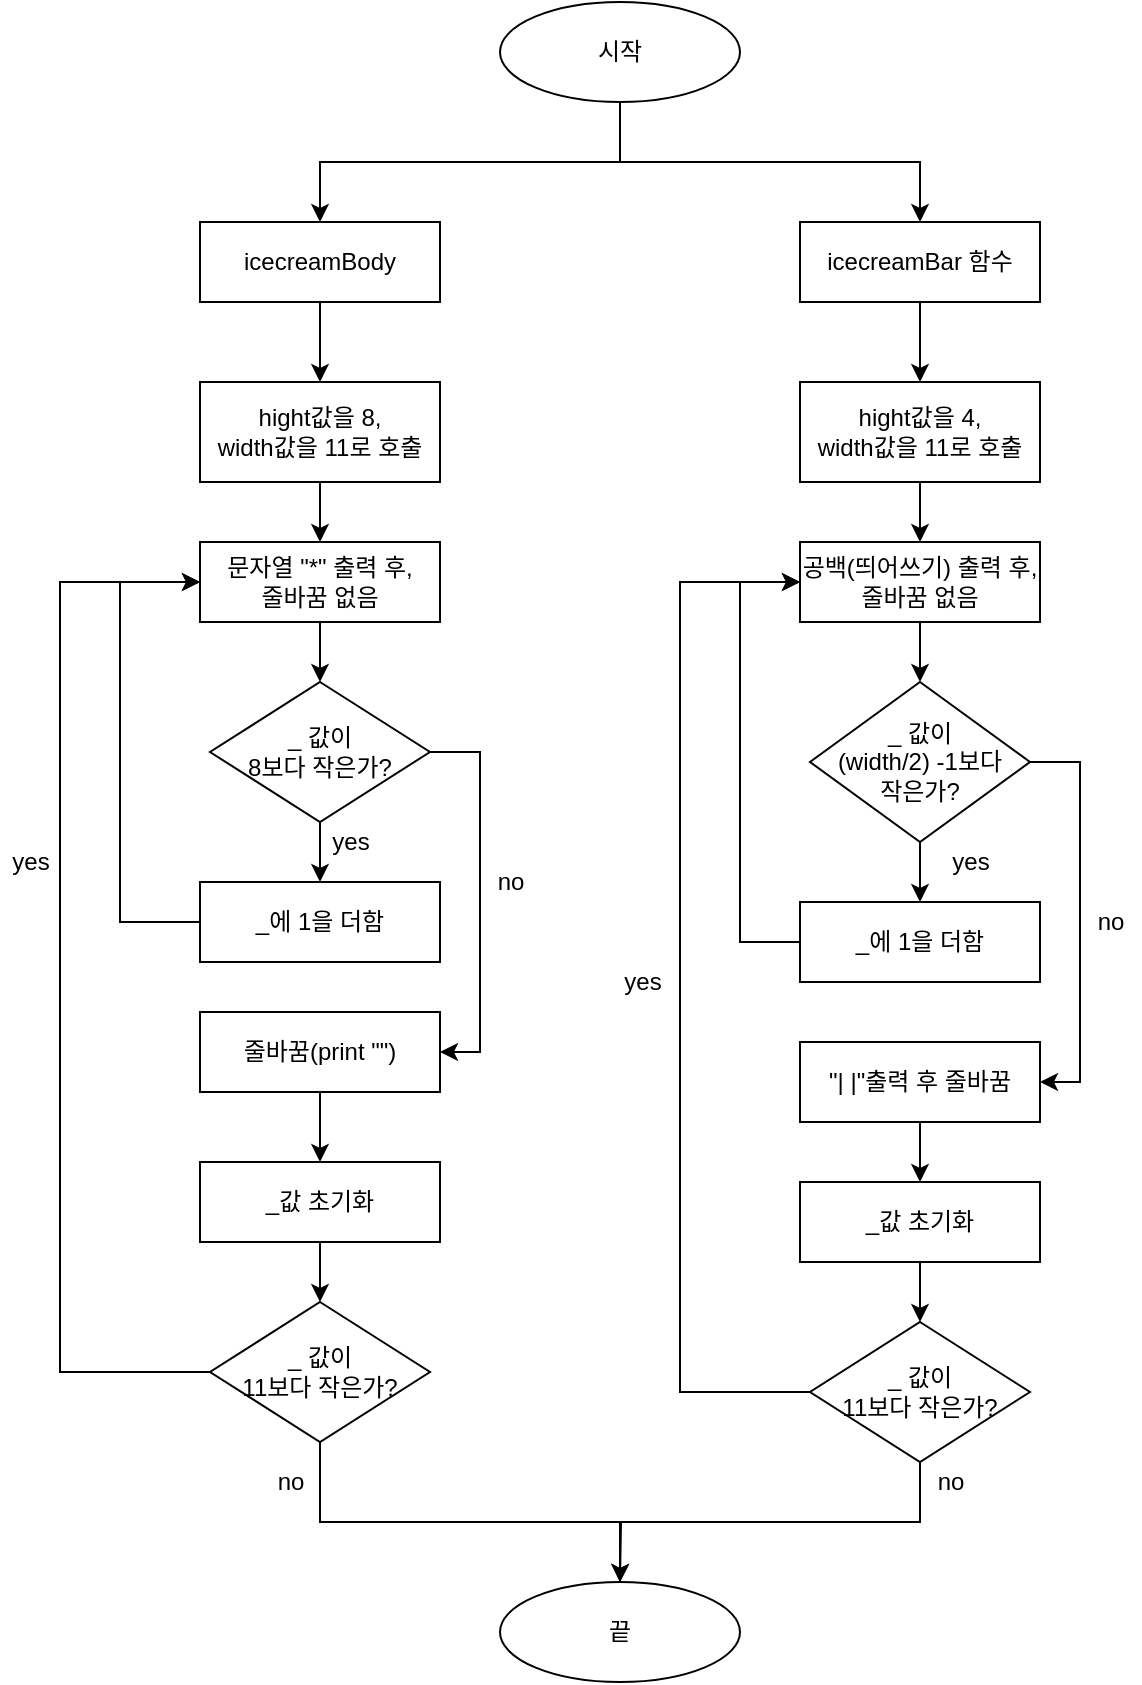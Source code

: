 <mxfile version="17.4.5" type="github">
  <diagram id="C5RBs43oDa-KdzZeNtuy" name="Page-1">
    <mxGraphModel dx="848" dy="687" grid="1" gridSize="10" guides="1" tooltips="1" connect="1" arrows="1" fold="1" page="1" pageScale="1" pageWidth="827" pageHeight="1169" math="0" shadow="0">
      <root>
        <mxCell id="WIyWlLk6GJQsqaUBKTNV-0" />
        <mxCell id="WIyWlLk6GJQsqaUBKTNV-1" parent="WIyWlLk6GJQsqaUBKTNV-0" />
        <mxCell id="QDgANllMK5spxsEK0VO_-13" style="edgeStyle=orthogonalEdgeStyle;rounded=0;orthogonalLoop=1;jettySize=auto;html=1;exitX=0.5;exitY=1;exitDx=0;exitDy=0;entryX=0.5;entryY=0;entryDx=0;entryDy=0;" edge="1" parent="WIyWlLk6GJQsqaUBKTNV-1" source="WIyWlLk6GJQsqaUBKTNV-3" target="QDgANllMK5spxsEK0VO_-10">
          <mxGeometry relative="1" as="geometry" />
        </mxCell>
        <mxCell id="WIyWlLk6GJQsqaUBKTNV-3" value="hight값을 8,&lt;br&gt;width값을 11로 호출" style="rounded=1;whiteSpace=wrap;html=1;fontSize=12;glass=0;strokeWidth=1;shadow=0;arcSize=0;" parent="WIyWlLk6GJQsqaUBKTNV-1" vertex="1">
          <mxGeometry x="150" y="270" width="120" height="50" as="geometry" />
        </mxCell>
        <mxCell id="QDgANllMK5spxsEK0VO_-4" value="" style="edgeStyle=orthogonalEdgeStyle;rounded=0;orthogonalLoop=1;jettySize=auto;html=1;" edge="1" parent="WIyWlLk6GJQsqaUBKTNV-1" source="QDgANllMK5spxsEK0VO_-0" target="QDgANllMK5spxsEK0VO_-3">
          <mxGeometry relative="1" as="geometry">
            <Array as="points">
              <mxPoint x="360" y="160" />
              <mxPoint x="210" y="160" />
            </Array>
          </mxGeometry>
        </mxCell>
        <mxCell id="QDgANllMK5spxsEK0VO_-0" value="시작" style="ellipse;whiteSpace=wrap;html=1;" vertex="1" parent="WIyWlLk6GJQsqaUBKTNV-1">
          <mxGeometry x="300" y="80" width="120" height="50" as="geometry" />
        </mxCell>
        <mxCell id="QDgANllMK5spxsEK0VO_-7" style="edgeStyle=orthogonalEdgeStyle;rounded=0;orthogonalLoop=1;jettySize=auto;html=1;exitX=0.5;exitY=1;exitDx=0;exitDy=0;entryX=0.5;entryY=0;entryDx=0;entryDy=0;" edge="1" parent="WIyWlLk6GJQsqaUBKTNV-1" source="QDgANllMK5spxsEK0VO_-1" target="WIyWlLk6GJQsqaUBKTNV-3">
          <mxGeometry relative="1" as="geometry" />
        </mxCell>
        <mxCell id="QDgANllMK5spxsEK0VO_-1" value="icecreamBody" style="rounded=1;whiteSpace=wrap;html=1;fontSize=12;glass=0;strokeWidth=1;shadow=0;arcSize=0;" vertex="1" parent="WIyWlLk6GJQsqaUBKTNV-1">
          <mxGeometry x="150" y="190" width="120" height="40" as="geometry" />
        </mxCell>
        <mxCell id="QDgANllMK5spxsEK0VO_-5" style="edgeStyle=orthogonalEdgeStyle;rounded=0;orthogonalLoop=1;jettySize=auto;html=1;exitX=0.5;exitY=1;exitDx=0;exitDy=0;entryX=0.5;entryY=0;entryDx=0;entryDy=0;" edge="1" parent="WIyWlLk6GJQsqaUBKTNV-1" source="QDgANllMK5spxsEK0VO_-0" target="QDgANllMK5spxsEK0VO_-2">
          <mxGeometry relative="1" as="geometry">
            <mxPoint x="530" y="80" as="targetPoint" />
            <Array as="points">
              <mxPoint x="360" y="160" />
              <mxPoint x="510" y="160" />
            </Array>
          </mxGeometry>
        </mxCell>
        <mxCell id="QDgANllMK5spxsEK0VO_-9" style="edgeStyle=orthogonalEdgeStyle;rounded=0;orthogonalLoop=1;jettySize=auto;html=1;exitX=0.5;exitY=1;exitDx=0;exitDy=0;entryX=0.5;entryY=0;entryDx=0;entryDy=0;" edge="1" parent="WIyWlLk6GJQsqaUBKTNV-1" source="QDgANllMK5spxsEK0VO_-2">
          <mxGeometry relative="1" as="geometry">
            <mxPoint x="510" y="270" as="targetPoint" />
          </mxGeometry>
        </mxCell>
        <mxCell id="QDgANllMK5spxsEK0VO_-2" value="icecreamBar 함수" style="rounded=1;whiteSpace=wrap;html=1;fontSize=12;glass=0;strokeWidth=1;shadow=0;arcSize=0;" vertex="1" parent="WIyWlLk6GJQsqaUBKTNV-1">
          <mxGeometry x="450" y="190" width="120" height="40" as="geometry" />
        </mxCell>
        <mxCell id="QDgANllMK5spxsEK0VO_-3" value="" style="shape=waypoint;sketch=0;size=6;pointerEvents=1;points=[];fillColor=default;resizable=0;rotatable=0;perimeter=centerPerimeter;snapToPoint=1;strokeColor=none;" vertex="1" parent="WIyWlLk6GJQsqaUBKTNV-1">
          <mxGeometry x="190" y="170" width="40" height="40" as="geometry" />
        </mxCell>
        <mxCell id="QDgANllMK5spxsEK0VO_-14" style="edgeStyle=orthogonalEdgeStyle;rounded=0;orthogonalLoop=1;jettySize=auto;html=1;exitX=0.5;exitY=1;exitDx=0;exitDy=0;entryX=0.5;entryY=0;entryDx=0;entryDy=0;" edge="1" parent="WIyWlLk6GJQsqaUBKTNV-1" source="QDgANllMK5spxsEK0VO_-10" target="QDgANllMK5spxsEK0VO_-12">
          <mxGeometry relative="1" as="geometry" />
        </mxCell>
        <mxCell id="QDgANllMK5spxsEK0VO_-10" value="문자열 &quot;*&quot; 출력 후,&lt;br&gt;줄바꿈 없음" style="rounded=1;whiteSpace=wrap;html=1;fontSize=12;glass=0;strokeWidth=1;shadow=0;arcSize=0;" vertex="1" parent="WIyWlLk6GJQsqaUBKTNV-1">
          <mxGeometry x="150" y="350" width="120" height="40" as="geometry" />
        </mxCell>
        <mxCell id="QDgANllMK5spxsEK0VO_-39" style="edgeStyle=orthogonalEdgeStyle;rounded=0;orthogonalLoop=1;jettySize=auto;html=1;exitX=0.5;exitY=1;exitDx=0;exitDy=0;entryX=0.5;entryY=0;entryDx=0;entryDy=0;" edge="1" parent="WIyWlLk6GJQsqaUBKTNV-1" source="QDgANllMK5spxsEK0VO_-11" target="QDgANllMK5spxsEK0VO_-38">
          <mxGeometry relative="1" as="geometry" />
        </mxCell>
        <mxCell id="QDgANllMK5spxsEK0VO_-11" value="hight값을 4,&lt;br&gt;width값을 11로 호출" style="rounded=1;whiteSpace=wrap;html=1;fontSize=12;glass=0;strokeWidth=1;shadow=0;arcSize=0;" vertex="1" parent="WIyWlLk6GJQsqaUBKTNV-1">
          <mxGeometry x="450" y="270" width="120" height="50" as="geometry" />
        </mxCell>
        <mxCell id="QDgANllMK5spxsEK0VO_-16" style="edgeStyle=orthogonalEdgeStyle;rounded=0;orthogonalLoop=1;jettySize=auto;html=1;exitX=0;exitY=0.5;exitDx=0;exitDy=0;entryX=0;entryY=0.5;entryDx=0;entryDy=0;" edge="1" parent="WIyWlLk6GJQsqaUBKTNV-1" source="QDgANllMK5spxsEK0VO_-27" target="QDgANllMK5spxsEK0VO_-10">
          <mxGeometry relative="1" as="geometry">
            <Array as="points">
              <mxPoint x="110" y="540" />
              <mxPoint x="110" y="370" />
            </Array>
          </mxGeometry>
        </mxCell>
        <mxCell id="QDgANllMK5spxsEK0VO_-31" style="edgeStyle=orthogonalEdgeStyle;rounded=0;orthogonalLoop=1;jettySize=auto;html=1;exitX=0.5;exitY=1;exitDx=0;exitDy=0;entryX=0.5;entryY=0;entryDx=0;entryDy=0;" edge="1" parent="WIyWlLk6GJQsqaUBKTNV-1" source="QDgANllMK5spxsEK0VO_-12" target="QDgANllMK5spxsEK0VO_-27">
          <mxGeometry relative="1" as="geometry" />
        </mxCell>
        <mxCell id="QDgANllMK5spxsEK0VO_-34" style="edgeStyle=orthogonalEdgeStyle;rounded=0;orthogonalLoop=1;jettySize=auto;html=1;exitX=1;exitY=0.5;exitDx=0;exitDy=0;entryX=1;entryY=0.5;entryDx=0;entryDy=0;" edge="1" parent="WIyWlLk6GJQsqaUBKTNV-1" source="QDgANllMK5spxsEK0VO_-12" target="QDgANllMK5spxsEK0VO_-22">
          <mxGeometry relative="1" as="geometry" />
        </mxCell>
        <mxCell id="QDgANllMK5spxsEK0VO_-12" value="_ 값이 &lt;br&gt;8보다 작은가?" style="rhombus;whiteSpace=wrap;html=1;strokeColor=default;fillColor=default;" vertex="1" parent="WIyWlLk6GJQsqaUBKTNV-1">
          <mxGeometry x="155" y="420" width="110" height="70" as="geometry" />
        </mxCell>
        <mxCell id="QDgANllMK5spxsEK0VO_-20" style="edgeStyle=orthogonalEdgeStyle;rounded=0;orthogonalLoop=1;jettySize=auto;html=1;entryX=0;entryY=0.5;entryDx=0;entryDy=0;exitX=0;exitY=0.5;exitDx=0;exitDy=0;" edge="1" parent="WIyWlLk6GJQsqaUBKTNV-1" source="QDgANllMK5spxsEK0VO_-15" target="QDgANllMK5spxsEK0VO_-10">
          <mxGeometry relative="1" as="geometry">
            <mxPoint x="120" y="350" as="targetPoint" />
            <Array as="points">
              <mxPoint x="80" y="765" />
              <mxPoint x="80" y="370" />
            </Array>
          </mxGeometry>
        </mxCell>
        <mxCell id="QDgANllMK5spxsEK0VO_-59" style="edgeStyle=orthogonalEdgeStyle;rounded=0;orthogonalLoop=1;jettySize=auto;html=1;" edge="1" parent="WIyWlLk6GJQsqaUBKTNV-1" source="QDgANllMK5spxsEK0VO_-15" target="QDgANllMK5spxsEK0VO_-57">
          <mxGeometry relative="1" as="geometry">
            <Array as="points">
              <mxPoint x="210" y="840" />
              <mxPoint x="360" y="840" />
            </Array>
          </mxGeometry>
        </mxCell>
        <mxCell id="QDgANllMK5spxsEK0VO_-15" value="_ 값이 &lt;br&gt;11보다 작은가?" style="rhombus;whiteSpace=wrap;html=1;strokeColor=default;fillColor=default;" vertex="1" parent="WIyWlLk6GJQsqaUBKTNV-1">
          <mxGeometry x="155" y="730" width="110" height="70" as="geometry" />
        </mxCell>
        <mxCell id="QDgANllMK5spxsEK0VO_-17" value="yes" style="text;html=1;align=center;verticalAlign=middle;resizable=0;points=[];autosize=1;strokeColor=none;fillColor=none;" vertex="1" parent="WIyWlLk6GJQsqaUBKTNV-1">
          <mxGeometry x="210" y="490" width="30" height="20" as="geometry" />
        </mxCell>
        <mxCell id="QDgANllMK5spxsEK0VO_-19" value="no" style="text;html=1;align=center;verticalAlign=middle;resizable=0;points=[];autosize=1;strokeColor=none;fillColor=none;" vertex="1" parent="WIyWlLk6GJQsqaUBKTNV-1">
          <mxGeometry x="290" y="510" width="30" height="20" as="geometry" />
        </mxCell>
        <mxCell id="QDgANllMK5spxsEK0VO_-24" style="edgeStyle=orthogonalEdgeStyle;rounded=0;orthogonalLoop=1;jettySize=auto;html=1;exitX=0.5;exitY=1;exitDx=0;exitDy=0;entryX=0.5;entryY=0;entryDx=0;entryDy=0;" edge="1" parent="WIyWlLk6GJQsqaUBKTNV-1" source="QDgANllMK5spxsEK0VO_-22" target="QDgANllMK5spxsEK0VO_-35">
          <mxGeometry relative="1" as="geometry">
            <mxPoint x="210" y="650" as="targetPoint" />
          </mxGeometry>
        </mxCell>
        <mxCell id="QDgANllMK5spxsEK0VO_-22" value="줄바꿈(print &quot;&quot;)" style="rounded=1;whiteSpace=wrap;html=1;fontSize=12;glass=0;strokeWidth=1;shadow=0;arcSize=0;" vertex="1" parent="WIyWlLk6GJQsqaUBKTNV-1">
          <mxGeometry x="150" y="585" width="120" height="40" as="geometry" />
        </mxCell>
        <mxCell id="QDgANllMK5spxsEK0VO_-25" value="yes" style="text;html=1;align=center;verticalAlign=middle;resizable=0;points=[];autosize=1;strokeColor=none;fillColor=none;" vertex="1" parent="WIyWlLk6GJQsqaUBKTNV-1">
          <mxGeometry x="50" y="500" width="30" height="20" as="geometry" />
        </mxCell>
        <mxCell id="QDgANllMK5spxsEK0VO_-27" value="_에 1을 더함" style="rounded=1;whiteSpace=wrap;html=1;fontSize=12;glass=0;strokeWidth=1;shadow=0;arcSize=0;" vertex="1" parent="WIyWlLk6GJQsqaUBKTNV-1">
          <mxGeometry x="150" y="520" width="120" height="40" as="geometry" />
        </mxCell>
        <mxCell id="QDgANllMK5spxsEK0VO_-37" style="edgeStyle=orthogonalEdgeStyle;rounded=0;orthogonalLoop=1;jettySize=auto;html=1;entryX=0.5;entryY=0;entryDx=0;entryDy=0;" edge="1" parent="WIyWlLk6GJQsqaUBKTNV-1" source="QDgANllMK5spxsEK0VO_-35" target="QDgANllMK5spxsEK0VO_-15">
          <mxGeometry relative="1" as="geometry" />
        </mxCell>
        <mxCell id="QDgANllMK5spxsEK0VO_-35" value="_값 초기화" style="rounded=1;whiteSpace=wrap;html=1;fontSize=12;glass=0;strokeWidth=1;shadow=0;arcSize=0;" vertex="1" parent="WIyWlLk6GJQsqaUBKTNV-1">
          <mxGeometry x="150" y="660" width="120" height="40" as="geometry" />
        </mxCell>
        <mxCell id="QDgANllMK5spxsEK0VO_-41" style="edgeStyle=orthogonalEdgeStyle;rounded=0;orthogonalLoop=1;jettySize=auto;html=1;entryX=0.5;entryY=0;entryDx=0;entryDy=0;" edge="1" parent="WIyWlLk6GJQsqaUBKTNV-1" source="QDgANllMK5spxsEK0VO_-38" target="QDgANllMK5spxsEK0VO_-40">
          <mxGeometry relative="1" as="geometry" />
        </mxCell>
        <mxCell id="QDgANllMK5spxsEK0VO_-38" value="공백(띄어쓰기) 출력 후,&lt;br&gt;줄바꿈 없음" style="rounded=1;whiteSpace=wrap;html=1;fontSize=12;glass=0;strokeWidth=1;shadow=0;arcSize=0;" vertex="1" parent="WIyWlLk6GJQsqaUBKTNV-1">
          <mxGeometry x="450" y="350" width="120" height="40" as="geometry" />
        </mxCell>
        <mxCell id="QDgANllMK5spxsEK0VO_-43" style="edgeStyle=orthogonalEdgeStyle;rounded=0;orthogonalLoop=1;jettySize=auto;html=1;entryX=0.5;entryY=0;entryDx=0;entryDy=0;" edge="1" parent="WIyWlLk6GJQsqaUBKTNV-1" source="QDgANllMK5spxsEK0VO_-40" target="QDgANllMK5spxsEK0VO_-42">
          <mxGeometry relative="1" as="geometry" />
        </mxCell>
        <mxCell id="QDgANllMK5spxsEK0VO_-47" style="edgeStyle=orthogonalEdgeStyle;rounded=0;orthogonalLoop=1;jettySize=auto;html=1;entryX=1;entryY=0.5;entryDx=0;entryDy=0;" edge="1" parent="WIyWlLk6GJQsqaUBKTNV-1" source="QDgANllMK5spxsEK0VO_-40" target="QDgANllMK5spxsEK0VO_-46">
          <mxGeometry relative="1" as="geometry">
            <Array as="points">
              <mxPoint x="590" y="460" />
              <mxPoint x="590" y="620" />
            </Array>
          </mxGeometry>
        </mxCell>
        <mxCell id="QDgANllMK5spxsEK0VO_-40" value="_ 값이 &lt;br&gt;(width/2) -1보다 &lt;br&gt;작은가?" style="rhombus;whiteSpace=wrap;html=1;strokeColor=default;fillColor=default;" vertex="1" parent="WIyWlLk6GJQsqaUBKTNV-1">
          <mxGeometry x="455" y="420" width="110" height="80" as="geometry" />
        </mxCell>
        <mxCell id="QDgANllMK5spxsEK0VO_-45" style="edgeStyle=orthogonalEdgeStyle;rounded=0;orthogonalLoop=1;jettySize=auto;html=1;entryX=0;entryY=0.5;entryDx=0;entryDy=0;" edge="1" parent="WIyWlLk6GJQsqaUBKTNV-1" source="QDgANllMK5spxsEK0VO_-42" target="QDgANllMK5spxsEK0VO_-38">
          <mxGeometry relative="1" as="geometry">
            <Array as="points">
              <mxPoint x="420" y="550" />
              <mxPoint x="420" y="370" />
            </Array>
          </mxGeometry>
        </mxCell>
        <mxCell id="QDgANllMK5spxsEK0VO_-42" value="_에 1을 더함" style="rounded=1;whiteSpace=wrap;html=1;fontSize=12;glass=0;strokeWidth=1;shadow=0;arcSize=0;" vertex="1" parent="WIyWlLk6GJQsqaUBKTNV-1">
          <mxGeometry x="450" y="530" width="120" height="40" as="geometry" />
        </mxCell>
        <mxCell id="QDgANllMK5spxsEK0VO_-44" value="yes" style="text;html=1;align=center;verticalAlign=middle;resizable=0;points=[];autosize=1;strokeColor=none;fillColor=none;" vertex="1" parent="WIyWlLk6GJQsqaUBKTNV-1">
          <mxGeometry x="520" y="500" width="30" height="20" as="geometry" />
        </mxCell>
        <mxCell id="QDgANllMK5spxsEK0VO_-50" style="edgeStyle=orthogonalEdgeStyle;rounded=0;orthogonalLoop=1;jettySize=auto;html=1;entryX=0.5;entryY=0;entryDx=0;entryDy=0;" edge="1" parent="WIyWlLk6GJQsqaUBKTNV-1" source="QDgANllMK5spxsEK0VO_-46" target="QDgANllMK5spxsEK0VO_-49">
          <mxGeometry relative="1" as="geometry" />
        </mxCell>
        <mxCell id="QDgANllMK5spxsEK0VO_-46" value="&quot;| |&quot;출력 후 줄바꿈" style="rounded=1;whiteSpace=wrap;html=1;fontSize=12;glass=0;strokeWidth=1;shadow=0;arcSize=0;" vertex="1" parent="WIyWlLk6GJQsqaUBKTNV-1">
          <mxGeometry x="450" y="600" width="120" height="40" as="geometry" />
        </mxCell>
        <mxCell id="QDgANllMK5spxsEK0VO_-48" value="no" style="text;html=1;align=center;verticalAlign=middle;resizable=0;points=[];autosize=1;strokeColor=none;fillColor=none;" vertex="1" parent="WIyWlLk6GJQsqaUBKTNV-1">
          <mxGeometry x="590" y="530" width="30" height="20" as="geometry" />
        </mxCell>
        <mxCell id="QDgANllMK5spxsEK0VO_-53" style="edgeStyle=orthogonalEdgeStyle;rounded=0;orthogonalLoop=1;jettySize=auto;html=1;entryX=0.5;entryY=0;entryDx=0;entryDy=0;" edge="1" parent="WIyWlLk6GJQsqaUBKTNV-1" source="QDgANllMK5spxsEK0VO_-49" target="QDgANllMK5spxsEK0VO_-51">
          <mxGeometry relative="1" as="geometry" />
        </mxCell>
        <mxCell id="QDgANllMK5spxsEK0VO_-49" value="_값 초기화" style="rounded=1;whiteSpace=wrap;html=1;fontSize=12;glass=0;strokeWidth=1;shadow=0;arcSize=0;" vertex="1" parent="WIyWlLk6GJQsqaUBKTNV-1">
          <mxGeometry x="450" y="670" width="120" height="40" as="geometry" />
        </mxCell>
        <mxCell id="QDgANllMK5spxsEK0VO_-54" style="edgeStyle=orthogonalEdgeStyle;rounded=0;orthogonalLoop=1;jettySize=auto;html=1;entryX=0;entryY=0.5;entryDx=0;entryDy=0;startArrow=none;exitX=0;exitY=0.5;exitDx=0;exitDy=0;" edge="1" parent="WIyWlLk6GJQsqaUBKTNV-1" source="QDgANllMK5spxsEK0VO_-51" target="QDgANllMK5spxsEK0VO_-38">
          <mxGeometry relative="1" as="geometry">
            <Array as="points">
              <mxPoint x="390" y="775" />
              <mxPoint x="390" y="370" />
            </Array>
          </mxGeometry>
        </mxCell>
        <mxCell id="QDgANllMK5spxsEK0VO_-60" style="edgeStyle=orthogonalEdgeStyle;rounded=0;orthogonalLoop=1;jettySize=auto;html=1;exitX=0.5;exitY=1;exitDx=0;exitDy=0;" edge="1" parent="WIyWlLk6GJQsqaUBKTNV-1" source="QDgANllMK5spxsEK0VO_-51">
          <mxGeometry relative="1" as="geometry">
            <mxPoint x="360" y="870" as="targetPoint" />
          </mxGeometry>
        </mxCell>
        <mxCell id="QDgANllMK5spxsEK0VO_-51" value="_ 값이 &lt;br&gt;11보다 작은가?" style="rhombus;whiteSpace=wrap;html=1;strokeColor=default;fillColor=default;" vertex="1" parent="WIyWlLk6GJQsqaUBKTNV-1">
          <mxGeometry x="455" y="740" width="110" height="70" as="geometry" />
        </mxCell>
        <mxCell id="QDgANllMK5spxsEK0VO_-55" value="yes" style="text;html=1;align=center;verticalAlign=middle;resizable=0;points=[];autosize=1;strokeColor=none;fillColor=none;" vertex="1" parent="WIyWlLk6GJQsqaUBKTNV-1">
          <mxGeometry x="356" y="560" width="30" height="20" as="geometry" />
        </mxCell>
        <mxCell id="QDgANllMK5spxsEK0VO_-57" value="끝" style="ellipse;whiteSpace=wrap;html=1;" vertex="1" parent="WIyWlLk6GJQsqaUBKTNV-1">
          <mxGeometry x="300" y="870" width="120" height="50" as="geometry" />
        </mxCell>
        <mxCell id="QDgANllMK5spxsEK0VO_-61" value="no" style="text;html=1;align=center;verticalAlign=middle;resizable=0;points=[];autosize=1;strokeColor=none;fillColor=none;" vertex="1" parent="WIyWlLk6GJQsqaUBKTNV-1">
          <mxGeometry x="180" y="810" width="30" height="20" as="geometry" />
        </mxCell>
        <mxCell id="QDgANllMK5spxsEK0VO_-62" value="no" style="text;html=1;align=center;verticalAlign=middle;resizable=0;points=[];autosize=1;strokeColor=none;fillColor=none;" vertex="1" parent="WIyWlLk6GJQsqaUBKTNV-1">
          <mxGeometry x="510" y="810" width="30" height="20" as="geometry" />
        </mxCell>
      </root>
    </mxGraphModel>
  </diagram>
</mxfile>

